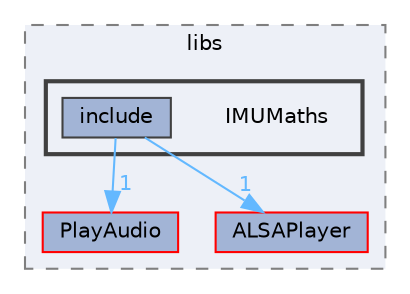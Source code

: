 digraph "src/libs/IMUMaths"
{
 // LATEX_PDF_SIZE
  bgcolor="transparent";
  edge [fontname=Helvetica,fontsize=10,labelfontname=Helvetica,labelfontsize=10];
  node [fontname=Helvetica,fontsize=10,shape=box,height=0.2,width=0.4];
  compound=true
  subgraph clusterdir_87a455bccb09a92130c26a11a880c98a {
    graph [ bgcolor="#edf0f7", pencolor="grey50", label="libs", fontname=Helvetica,fontsize=10 style="filled,dashed", URL="dir_87a455bccb09a92130c26a11a880c98a.html",tooltip=""]
  dir_e307e3326747e0377b809c80d02de7ac [label="PlayAudio", fillcolor="#a2b4d6", color="red", style="filled", URL="dir_e307e3326747e0377b809c80d02de7ac.html",tooltip=""];
  dir_52b6f8c666a862847721759b2421c535 [label="ALSAPlayer", fillcolor="#a2b4d6", color="red", style="filled", URL="dir_52b6f8c666a862847721759b2421c535.html",tooltip=""];
  subgraph clusterdir_37f3b851e7f3627c6cc073500acabf35 {
    graph [ bgcolor="#edf0f7", pencolor="grey25", label="", fontname=Helvetica,fontsize=10 style="filled,bold", URL="dir_37f3b851e7f3627c6cc073500acabf35.html",tooltip=""]
    dir_37f3b851e7f3627c6cc073500acabf35 [shape=plaintext, label="IMUMaths"];
  dir_30fb83fcbdfa3f66eaa3a89f6dbc41f9 [label="include", fillcolor="#a2b4d6", color="grey25", style="filled", URL="dir_30fb83fcbdfa3f66eaa3a89f6dbc41f9.html",tooltip=""];
  }
  }
  dir_30fb83fcbdfa3f66eaa3a89f6dbc41f9->dir_52b6f8c666a862847721759b2421c535 [headlabel="1", labeldistance=1.5 headhref="dir_000009_000001.html" href="dir_000009_000001.html" color="steelblue1" fontcolor="steelblue1"];
  dir_30fb83fcbdfa3f66eaa3a89f6dbc41f9->dir_e307e3326747e0377b809c80d02de7ac [headlabel="1", labeldistance=1.5 headhref="dir_000009_000012.html" href="dir_000009_000012.html" color="steelblue1" fontcolor="steelblue1"];
}
